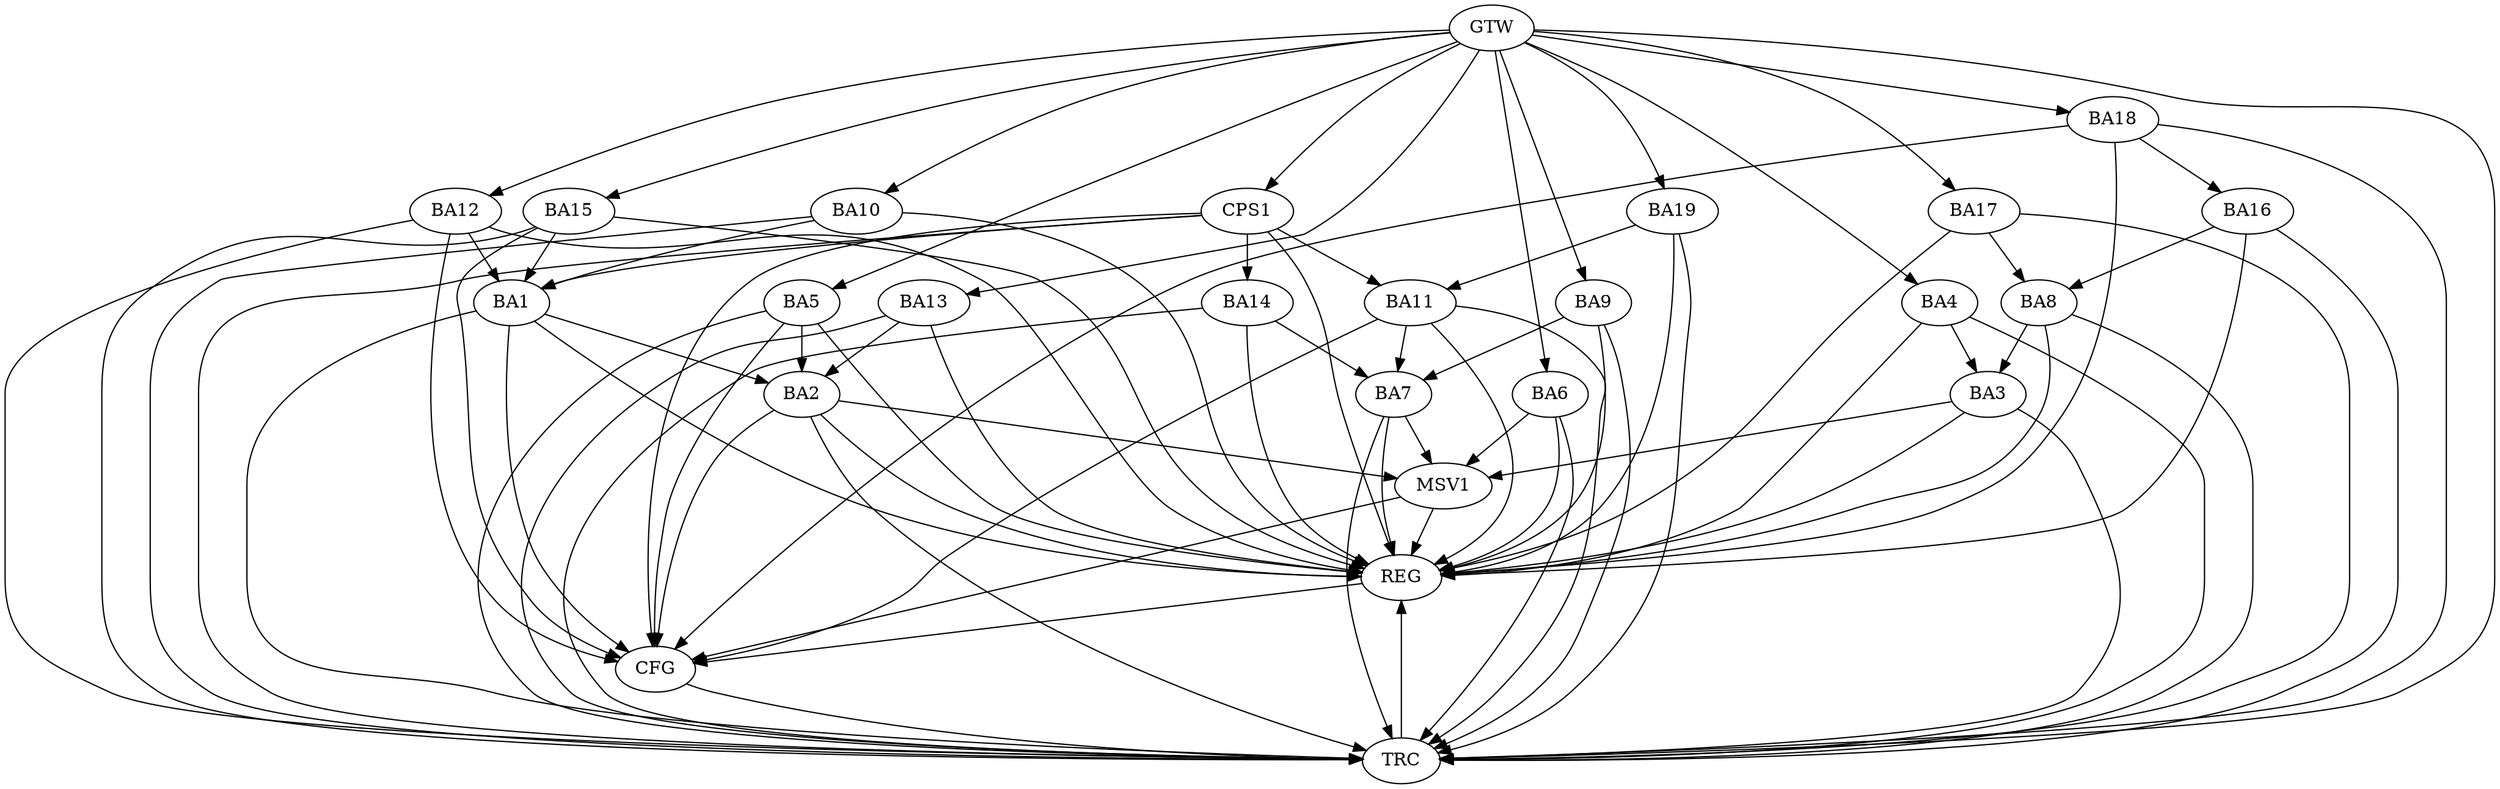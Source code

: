 strict digraph G {
  BA1 [ label="BA1" ];
  BA2 [ label="BA2" ];
  BA3 [ label="BA3" ];
  BA4 [ label="BA4" ];
  BA5 [ label="BA5" ];
  BA6 [ label="BA6" ];
  BA7 [ label="BA7" ];
  BA8 [ label="BA8" ];
  BA9 [ label="BA9" ];
  BA10 [ label="BA10" ];
  BA11 [ label="BA11" ];
  BA12 [ label="BA12" ];
  BA13 [ label="BA13" ];
  BA14 [ label="BA14" ];
  BA15 [ label="BA15" ];
  BA16 [ label="BA16" ];
  BA17 [ label="BA17" ];
  BA18 [ label="BA18" ];
  BA19 [ label="BA19" ];
  CPS1 [ label="CPS1" ];
  GTW [ label="GTW" ];
  REG [ label="REG" ];
  CFG [ label="CFG" ];
  TRC [ label="TRC" ];
  MSV1 [ label="MSV1" ];
  BA1 -> BA2;
  BA4 -> BA3;
  BA5 -> BA2;
  BA8 -> BA3;
  BA9 -> BA7;
  BA10 -> BA1;
  BA11 -> BA7;
  BA12 -> BA1;
  BA13 -> BA2;
  BA14 -> BA7;
  BA15 -> BA1;
  BA16 -> BA8;
  BA17 -> BA8;
  BA18 -> BA16;
  BA19 -> BA11;
  CPS1 -> BA14;
  CPS1 -> BA1;
  CPS1 -> BA11;
  GTW -> BA4;
  GTW -> BA5;
  GTW -> BA6;
  GTW -> BA9;
  GTW -> BA10;
  GTW -> BA12;
  GTW -> BA13;
  GTW -> BA15;
  GTW -> BA17;
  GTW -> BA18;
  GTW -> BA19;
  GTW -> CPS1;
  BA1 -> REG;
  BA2 -> REG;
  BA3 -> REG;
  BA4 -> REG;
  BA5 -> REG;
  BA6 -> REG;
  BA7 -> REG;
  BA8 -> REG;
  BA9 -> REG;
  BA10 -> REG;
  BA11 -> REG;
  BA12 -> REG;
  BA13 -> REG;
  BA14 -> REG;
  BA15 -> REG;
  BA16 -> REG;
  BA17 -> REG;
  BA18 -> REG;
  BA19 -> REG;
  CPS1 -> REG;
  BA12 -> CFG;
  BA2 -> CFG;
  BA15 -> CFG;
  BA5 -> CFG;
  BA18 -> CFG;
  CPS1 -> CFG;
  BA1 -> CFG;
  BA11 -> CFG;
  REG -> CFG;
  BA1 -> TRC;
  BA2 -> TRC;
  BA3 -> TRC;
  BA4 -> TRC;
  BA5 -> TRC;
  BA6 -> TRC;
  BA7 -> TRC;
  BA8 -> TRC;
  BA9 -> TRC;
  BA10 -> TRC;
  BA11 -> TRC;
  BA12 -> TRC;
  BA13 -> TRC;
  BA14 -> TRC;
  BA15 -> TRC;
  BA16 -> TRC;
  BA17 -> TRC;
  BA18 -> TRC;
  BA19 -> TRC;
  CPS1 -> TRC;
  GTW -> TRC;
  CFG -> TRC;
  TRC -> REG;
  BA2 -> MSV1;
  BA3 -> MSV1;
  BA6 -> MSV1;
  BA7 -> MSV1;
  MSV1 -> REG;
  MSV1 -> CFG;
}
